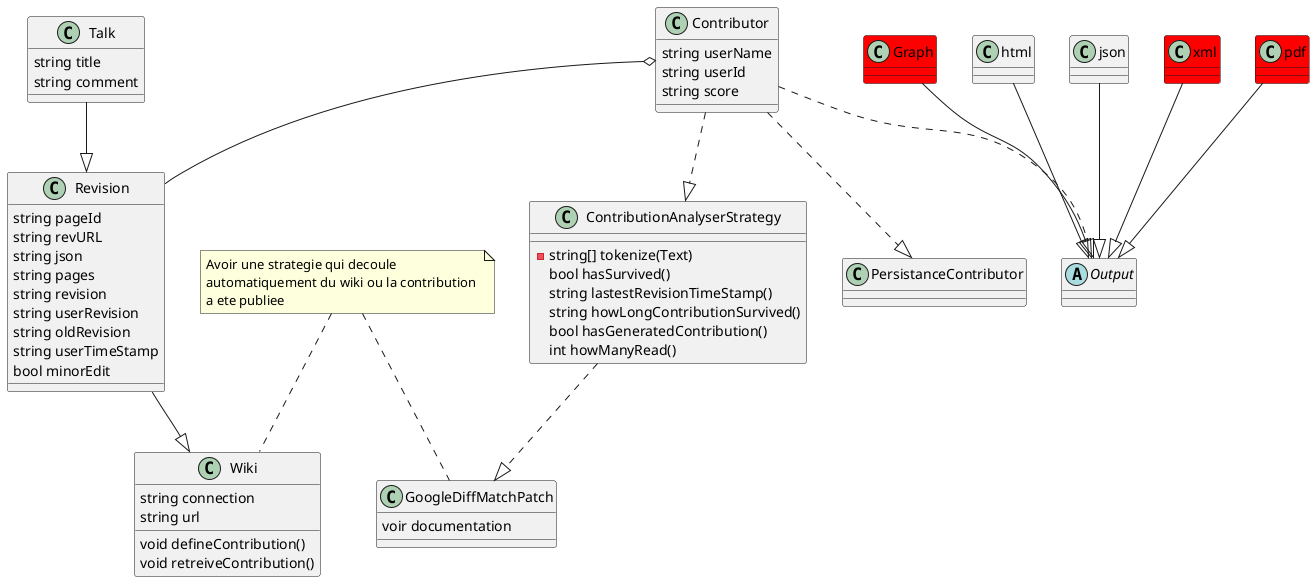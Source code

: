@startuml

note "Avoir une strategie qui decoule \nautomatiquement du wiki ou la contribution \na ete publiee" as NoteStrategie
NoteStrategie .. Wiki
NoteStrategie .. GoogleDiffMatchPatch

Class Wiki{
string connection
string url
void defineContribution()
void retreiveContribution()
}

Class Revision{
string pageId
string revURL
string json
string pages
string revision
string userRevision
string oldRevision
string userTimeStamp
bool minorEdit
}
Revision --|> Wiki

Class Talk{
string title
string comment
}
Talk --|> Revision

Class Contributor{
string userName
string userId
string score
}
Contributor o-- Revision

Class ContributionAnalyserStrategy{
-string[] tokenize(Text)
bool hasSurvived()
string lastestRevisionTimeStamp()
string howLongContributionSurvived()
bool hasGeneratedContribution()
int howManyRead()
}
Contributor ..|> ContributionAnalyserStrategy

Class GoogleDiffMatchPatch{
voir documentation
}
ContributionAnalyserStrategy ..|> GoogleDiffMatchPatch

Class PersistanceContributor{
}
Contributor ..|> PersistanceContributor

Abstract Class Output{

}
Contributor ..|> Output

Class Graph #red{
}
Graph --|> Output

Class html{
}
html --|> Output

Class json{
}
json --|> Output

Class xml #red{
}
xml --|> Output

Class pdf #red{
}
pdf --|> Output

@enduml